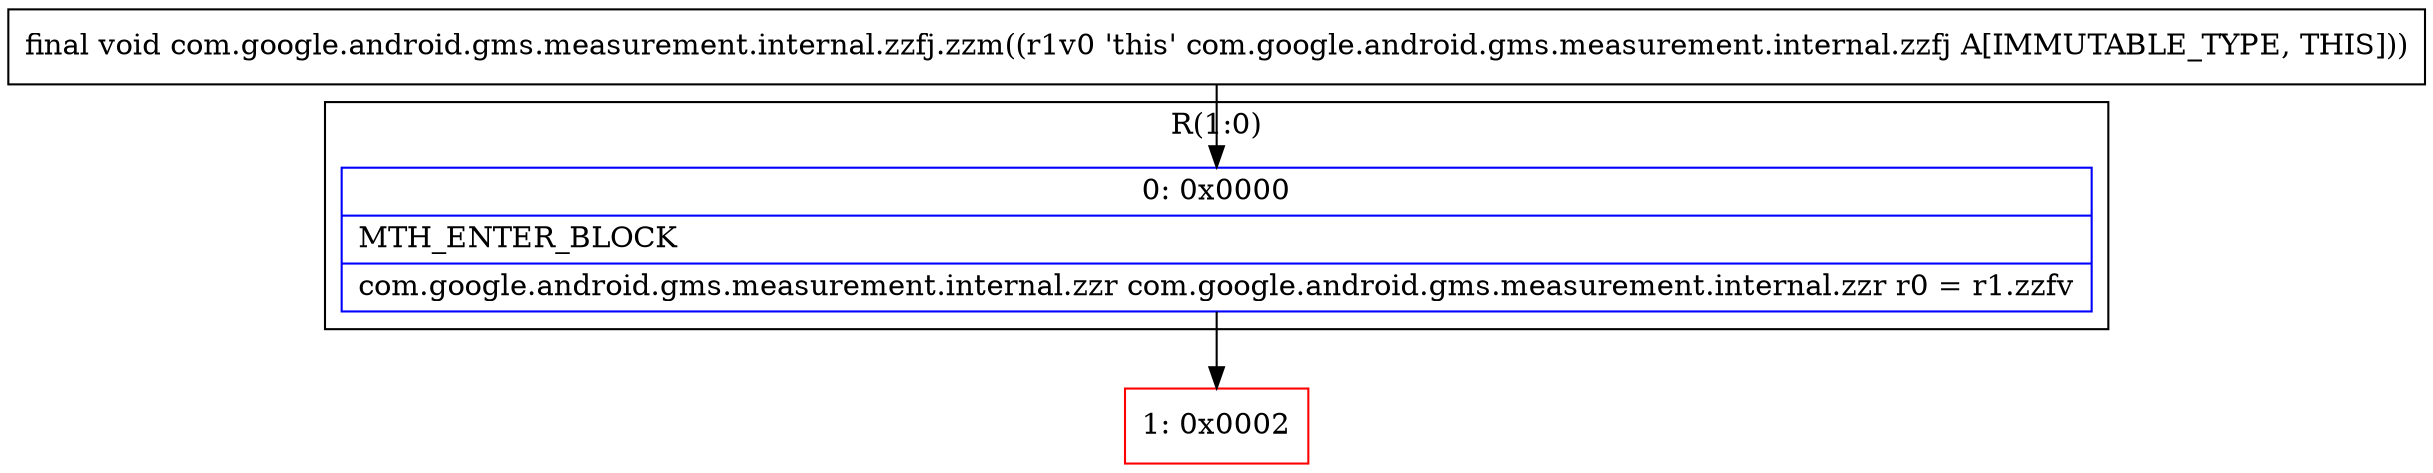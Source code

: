 digraph "CFG forcom.google.android.gms.measurement.internal.zzfj.zzm()V" {
subgraph cluster_Region_1740695792 {
label = "R(1:0)";
node [shape=record,color=blue];
Node_0 [shape=record,label="{0\:\ 0x0000|MTH_ENTER_BLOCK\l|com.google.android.gms.measurement.internal.zzr com.google.android.gms.measurement.internal.zzr r0 = r1.zzfv\l}"];
}
Node_1 [shape=record,color=red,label="{1\:\ 0x0002}"];
MethodNode[shape=record,label="{final void com.google.android.gms.measurement.internal.zzfj.zzm((r1v0 'this' com.google.android.gms.measurement.internal.zzfj A[IMMUTABLE_TYPE, THIS])) }"];
MethodNode -> Node_0;
Node_0 -> Node_1;
}

